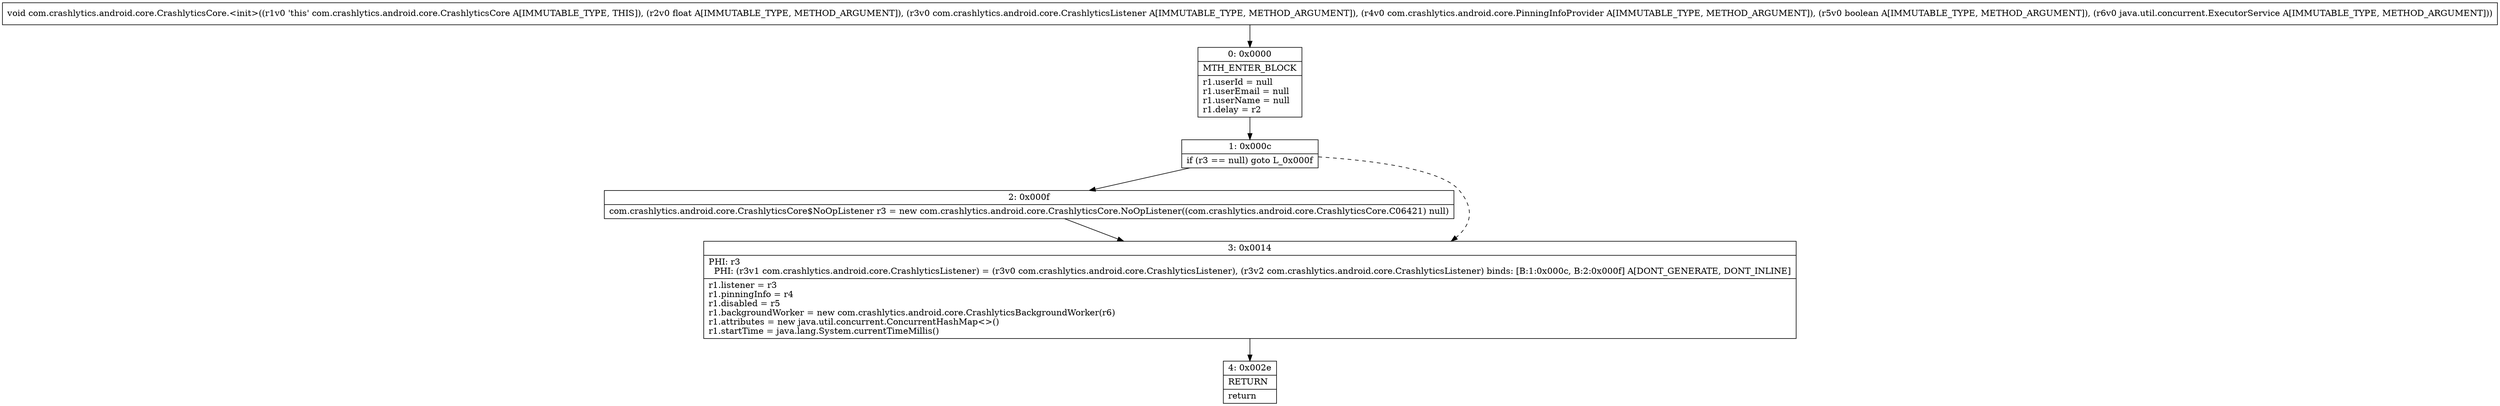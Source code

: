 digraph "CFG forcom.crashlytics.android.core.CrashlyticsCore.\<init\>(FLcom\/crashlytics\/android\/core\/CrashlyticsListener;Lcom\/crashlytics\/android\/core\/PinningInfoProvider;ZLjava\/util\/concurrent\/ExecutorService;)V" {
Node_0 [shape=record,label="{0\:\ 0x0000|MTH_ENTER_BLOCK\l|r1.userId = null\lr1.userEmail = null\lr1.userName = null\lr1.delay = r2\l}"];
Node_1 [shape=record,label="{1\:\ 0x000c|if (r3 == null) goto L_0x000f\l}"];
Node_2 [shape=record,label="{2\:\ 0x000f|com.crashlytics.android.core.CrashlyticsCore$NoOpListener r3 = new com.crashlytics.android.core.CrashlyticsCore.NoOpListener((com.crashlytics.android.core.CrashlyticsCore.C06421) null)\l}"];
Node_3 [shape=record,label="{3\:\ 0x0014|PHI: r3 \l  PHI: (r3v1 com.crashlytics.android.core.CrashlyticsListener) = (r3v0 com.crashlytics.android.core.CrashlyticsListener), (r3v2 com.crashlytics.android.core.CrashlyticsListener) binds: [B:1:0x000c, B:2:0x000f] A[DONT_GENERATE, DONT_INLINE]\l|r1.listener = r3\lr1.pinningInfo = r4\lr1.disabled = r5\lr1.backgroundWorker = new com.crashlytics.android.core.CrashlyticsBackgroundWorker(r6)\lr1.attributes = new java.util.concurrent.ConcurrentHashMap\<\>()\lr1.startTime = java.lang.System.currentTimeMillis()\l}"];
Node_4 [shape=record,label="{4\:\ 0x002e|RETURN\l|return\l}"];
MethodNode[shape=record,label="{void com.crashlytics.android.core.CrashlyticsCore.\<init\>((r1v0 'this' com.crashlytics.android.core.CrashlyticsCore A[IMMUTABLE_TYPE, THIS]), (r2v0 float A[IMMUTABLE_TYPE, METHOD_ARGUMENT]), (r3v0 com.crashlytics.android.core.CrashlyticsListener A[IMMUTABLE_TYPE, METHOD_ARGUMENT]), (r4v0 com.crashlytics.android.core.PinningInfoProvider A[IMMUTABLE_TYPE, METHOD_ARGUMENT]), (r5v0 boolean A[IMMUTABLE_TYPE, METHOD_ARGUMENT]), (r6v0 java.util.concurrent.ExecutorService A[IMMUTABLE_TYPE, METHOD_ARGUMENT])) }"];
MethodNode -> Node_0;
Node_0 -> Node_1;
Node_1 -> Node_2;
Node_1 -> Node_3[style=dashed];
Node_2 -> Node_3;
Node_3 -> Node_4;
}

